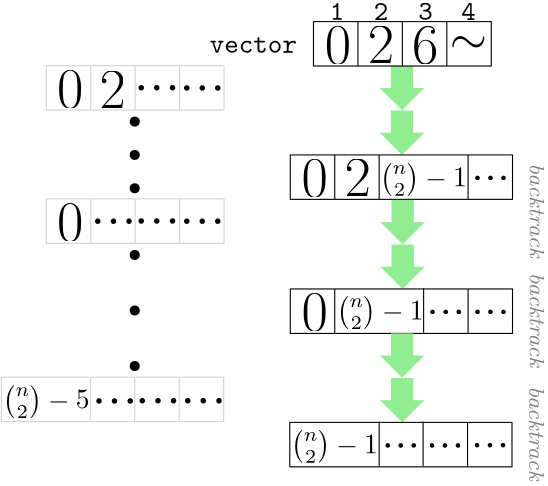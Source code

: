 <?xml version="1.0"?>
<!DOCTYPE ipe SYSTEM "ipe.dtd">
<ipe version="70206" creator="Ipe 7.2.7">
<info created="D:20191013175455" modified="D:20191013181710"/>
<ipestyle name="basic">
<symbol name="arrow/arc(spx)">
<path stroke="sym-stroke" fill="sym-stroke" pen="sym-pen">
0 0 m
-1 0.333 l
-1 -0.333 l
h
</path>
</symbol>
<symbol name="arrow/farc(spx)">
<path stroke="sym-stroke" fill="white" pen="sym-pen">
0 0 m
-1 0.333 l
-1 -0.333 l
h
</path>
</symbol>
<symbol name="arrow/ptarc(spx)">
<path stroke="sym-stroke" fill="sym-stroke" pen="sym-pen">
0 0 m
-1 0.333 l
-0.8 0 l
-1 -0.333 l
h
</path>
</symbol>
<symbol name="arrow/fptarc(spx)">
<path stroke="sym-stroke" fill="white" pen="sym-pen">
0 0 m
-1 0.333 l
-0.8 0 l
-1 -0.333 l
h
</path>
</symbol>
<symbol name="mark/circle(sx)" transformations="translations">
<path fill="sym-stroke">
0.6 0 0 0.6 0 0 e
0.4 0 0 0.4 0 0 e
</path>
</symbol>
<symbol name="mark/disk(sx)" transformations="translations">
<path fill="sym-stroke">
0.6 0 0 0.6 0 0 e
</path>
</symbol>
<symbol name="mark/fdisk(sfx)" transformations="translations">
<group>
<path fill="sym-fill">
0.5 0 0 0.5 0 0 e
</path>
<path fill="sym-stroke" fillrule="eofill">
0.6 0 0 0.6 0 0 e
0.4 0 0 0.4 0 0 e
</path>
</group>
</symbol>
<symbol name="mark/box(sx)" transformations="translations">
<path fill="sym-stroke" fillrule="eofill">
-0.6 -0.6 m
0.6 -0.6 l
0.6 0.6 l
-0.6 0.6 l
h
-0.4 -0.4 m
0.4 -0.4 l
0.4 0.4 l
-0.4 0.4 l
h
</path>
</symbol>
<symbol name="mark/square(sx)" transformations="translations">
<path fill="sym-stroke">
-0.6 -0.6 m
0.6 -0.6 l
0.6 0.6 l
-0.6 0.6 l
h
</path>
</symbol>
<symbol name="mark/fsquare(sfx)" transformations="translations">
<group>
<path fill="sym-fill">
-0.5 -0.5 m
0.5 -0.5 l
0.5 0.5 l
-0.5 0.5 l
h
</path>
<path fill="sym-stroke" fillrule="eofill">
-0.6 -0.6 m
0.6 -0.6 l
0.6 0.6 l
-0.6 0.6 l
h
-0.4 -0.4 m
0.4 -0.4 l
0.4 0.4 l
-0.4 0.4 l
h
</path>
</group>
</symbol>
<symbol name="mark/cross(sx)" transformations="translations">
<group>
<path fill="sym-stroke">
-0.43 -0.57 m
0.57 0.43 l
0.43 0.57 l
-0.57 -0.43 l
h
</path>
<path fill="sym-stroke">
-0.43 0.57 m
0.57 -0.43 l
0.43 -0.57 l
-0.57 0.43 l
h
</path>
</group>
</symbol>
<symbol name="arrow/fnormal(spx)">
<path stroke="sym-stroke" fill="white" pen="sym-pen">
0 0 m
-1 0.333 l
-1 -0.333 l
h
</path>
</symbol>
<symbol name="arrow/pointed(spx)">
<path stroke="sym-stroke" fill="sym-stroke" pen="sym-pen">
0 0 m
-1 0.333 l
-0.8 0 l
-1 -0.333 l
h
</path>
</symbol>
<symbol name="arrow/fpointed(spx)">
<path stroke="sym-stroke" fill="white" pen="sym-pen">
0 0 m
-1 0.333 l
-0.8 0 l
-1 -0.333 l
h
</path>
</symbol>
<symbol name="arrow/linear(spx)">
<path stroke="sym-stroke" pen="sym-pen">
-1 0.333 m
0 0 l
-1 -0.333 l
</path>
</symbol>
<symbol name="arrow/fdouble(spx)">
<path stroke="sym-stroke" fill="white" pen="sym-pen">
0 0 m
-1 0.333 l
-1 -0.333 l
h
-1 0 m
-2 0.333 l
-2 -0.333 l
h
</path>
</symbol>
<symbol name="arrow/double(spx)">
<path stroke="sym-stroke" fill="sym-stroke" pen="sym-pen">
0 0 m
-1 0.333 l
-1 -0.333 l
h
-1 0 m
-2 0.333 l
-2 -0.333 l
h
</path>
</symbol>
<pen name="heavier" value="0.8"/>
<pen name="fat" value="1.2"/>
<pen name="ultrafat" value="2"/>
<symbolsize name="large" value="5"/>
<symbolsize name="small" value="2"/>
<symbolsize name="tiny" value="1.1"/>
<arrowsize name="large" value="10"/>
<arrowsize name="small" value="5"/>
<arrowsize name="tiny" value="3"/>
<color name="red" value="1 0 0"/>
<color name="green" value="0 1 0"/>
<color name="blue" value="0 0 1"/>
<color name="yellow" value="1 1 0"/>
<color name="orange" value="1 0.647 0"/>
<color name="gold" value="1 0.843 0"/>
<color name="purple" value="0.627 0.125 0.941"/>
<color name="gray" value="0.745"/>
<color name="brown" value="0.647 0.165 0.165"/>
<color name="navy" value="0 0 0.502"/>
<color name="pink" value="1 0.753 0.796"/>
<color name="seagreen" value="0.18 0.545 0.341"/>
<color name="turquoise" value="0.251 0.878 0.816"/>
<color name="violet" value="0.933 0.51 0.933"/>
<color name="darkblue" value="0 0 0.545"/>
<color name="darkcyan" value="0 0.545 0.545"/>
<color name="darkgray" value="0.663"/>
<color name="darkgreen" value="0 0.392 0"/>
<color name="darkmagenta" value="0.545 0 0.545"/>
<color name="darkorange" value="1 0.549 0"/>
<color name="darkred" value="0.545 0 0"/>
<color name="lightblue" value="0.678 0.847 0.902"/>
<color name="lightcyan" value="0.878 1 1"/>
<color name="lightgray" value="0.827"/>
<color name="lightgreen" value="0.565 0.933 0.565"/>
<color name="lightyellow" value="1 1 0.878"/>
<dashstyle name="dashed" value="[4] 0"/>
<dashstyle name="dotted" value="[1 3] 0"/>
<dashstyle name="dash dotted" value="[4 2 1 2] 0"/>
<dashstyle name="dash dot dotted" value="[4 2 1 2 1 2] 0"/>
<textsize name="large" value="\large"/>
<textsize name="Large" value="\Large"/>
<textsize name="LARGE" value="\LARGE"/>
<textsize name="huge" value="\huge"/>
<textsize name="Huge" value="\Huge"/>
<textsize name="small" value="\small"/>
<textsize name="footnote" value="\footnotesize"/>
<textsize name="tiny" value="\tiny"/>
<textstyle name="center" begin="\begin{center}" end="\end{center}"/>
<textstyle name="itemize" begin="\begin{itemize}" end="\end{itemize}"/>
<textstyle name="item" begin="\begin{itemize}\item{}" end="\end{itemize}"/>
<gridsize name="4 pts" value="4"/>
<gridsize name="8 pts (~3 mm)" value="8"/>
<gridsize name="16 pts (~6 mm)" value="16"/>
<gridsize name="32 pts (~12 mm)" value="32"/>
<gridsize name="10 pts (~3.5 mm)" value="10"/>
<gridsize name="20 pts (~7 mm)" value="20"/>
<gridsize name="14 pts (~5 mm)" value="14"/>
<gridsize name="28 pts (~10 mm)" value="28"/>
<gridsize name="56 pts (~20 mm)" value="56"/>
<anglesize name="90 deg" value="90"/>
<anglesize name="60 deg" value="60"/>
<anglesize name="45 deg" value="45"/>
<anglesize name="30 deg" value="30"/>
<anglesize name="22.5 deg" value="22.5"/>
<opacity name="10%" value="0.1"/>
<opacity name="30%" value="0.3"/>
<opacity name="50%" value="0.5"/>
<opacity name="75%" value="0.75"/>
<tiling name="falling" angle="-60" step="4" width="1"/>
<tiling name="rising" angle="30" step="4" width="1"/>
</ipestyle>
<page>
<layer name="alpha"/>
<view layers="alpha" active="alpha"/>
<path layer="alpha" matrix="1 0 0 1 88.2175 0.0676108" fill="lightgreen">
148 752 m
148 744 l
144 744 l
152 736 l
160 744 l
156 744 l
156 752 l
148 752 l
</path>
<path matrix="1 0 0 1 88.2175 -15.9935" fill="lightgreen">
148 752 m
148 744 l
144 744 l
152 736 l
160 744 l
156 744 l
156 752 l
148 752 l
</path>
<path matrix="1 0 0 1 80.3501 0.00392806" stroke="black">
128 768 m
128 752 l
192 752 l
192 768 l
h
144 768 m
144 752 l
160 768 m
160 752 l
176 768 m
176 752 l
</path>
<text matrix="1 0 0 1 86.2101 16.6396" transformations="translations" pos="128 752" stroke="black" type="label" width="5.23" height="6.088" depth="0" valign="baseline">\texttt{1}</text>
<text matrix="1 0 0 1 70.0191 16.5843" transformations="translations" pos="160 752" stroke="black" type="label" width="5.23" height="6.088" depth="0" valign="baseline">\texttt{2}</text>
<text matrix="1 0 0 1 85.5311 16.6144" transformations="translations" pos="176 752" stroke="black" type="label" width="5.23" height="6.088" depth="0" valign="baseline">\texttt{4}</text>
<text matrix="1 0 0 1 86.0691 0.690328" transformations="translations" pos="160 768" stroke="black" type="label" width="5.23" height="6.088" depth="0" valign="baseline">\texttt{3}</text>
<text matrix="1 0 0 1 74.1031 -1.60217" transformations="translations" pos="96.9038 758.362" stroke="black" type="label" width="31.382" height="5.515" depth="0" valign="baseline">\texttt{vector}</text>
<text matrix="1 0 0 1 67.8941 0.970128" transformations="translations" pos="160 752" stroke="black" type="label" width="9.476" height="13.319" depth="0" valign="baseline" size="huge" style="math">2</text>
<text matrix="1 0 0 1 83.8181 0.832728" transformations="translations" pos="160 752" stroke="black" type="label" width="9.476" height="13.319" depth="0" valign="baseline" size="huge" style="math">6</text>
<text matrix="1 0 0 1 97.4087 4.40186" transformations="translations" pos="160 752" stroke="black" type="label" width="13.39" height="6.316" depth="0" valign="baseline" size="LARGE" style="math">\sim</text>
<text matrix="1 0 0 1 52.3681 0.792128" transformations="translations" pos="160 752" stroke="black" type="label" width="9.476" height="13.319" depth="0" valign="baseline" size="huge" style="math">0</text>
<text matrix="1 0 0 1 59.5375 -46.8573" transformations="translations" pos="160 752" stroke="black" type="label" width="9.476" height="13.319" depth="0" valign="baseline" size="huge" style="math">2</text>
<text matrix="1 0 0 1 72.3041 -43.2882" transformations="translations" pos="160 752" stroke="black" type="label" width="31.215" height="8.465" depth="3.49" valign="baseline" style="math">{n \choose 2} - 1</text>
<text matrix="1 0 0 1 105.065 -41.0704" transformations="translations" pos="160 752" stroke="black" type="label" width="14.047" height="1.674" depth="0" valign="baseline" size="LARGE" style="math">...</text>
<text matrix="1 0 0 1 44.0115 -47.0353" transformations="translations" pos="160 752" stroke="black" type="label" width="9.476" height="13.319" depth="0" valign="baseline" size="huge" style="math">0</text>
<path matrix="1 0 0 1 -8 0" stroke="black">
208 720 m
208 704 l
288 704 l
288 720 l
h
</path>
<path matrix="1 0 0 1 -8 0" stroke="black">
224 720 m
224 704 l
</path>
<path matrix="1 0 0 1 -8 0" stroke="black">
240 720 m
240 704 l
</path>
<path matrix="1 0 0 1 -8 0" stroke="black">
272 720 m
272 704 l
</path>
<path matrix="1 0 0 1 -15.848 -15.8558" stroke="lightgray">
128 768 m
128 752 l
192 752 l
192 768 l
h
144 768 m
144 752 l
160 768 m
160 752 l
176 768 m
176 752 l
</path>
<text matrix="1 0 0 1 -12.0245 -15.0068" transformations="translations" pos="128 752" stroke="black" type="label" width="9.476" height="13.319" depth="0" valign="baseline" size="huge">0</text>
<text matrix="1 0 0 1 -28.6906 -15.1498" transformations="translations" pos="160 752" stroke="black" type="label" width="9.476" height="13.319" depth="0" valign="baseline" size="huge" style="math">2</text>
<text matrix="1 0 0 1 -16.4659 -8.84119" transformations="translations" pos="160 752" stroke="black" type="label" width="16.86" height="2.009" depth="0" valign="baseline" size="huge" style="math">...</text>
<text matrix="1 0 0 1 -0.102638 -8.86581" transformations="translations" pos="160 752" stroke="black" type="label" width="16.86" height="2.009" depth="0" valign="baseline" size="huge" style="math">...</text>
<path matrix="1 0 0 1 88.4498 -48.1883" fill="lightgreen">
148 752 m
148 744 l
144 744 l
152 736 l
160 744 l
156 744 l
156 752 l
148 752 l
</path>
<path matrix="1 0 0 1 88.4498 -64.2494" fill="lightgreen">
148 752 m
148 744 l
144 744 l
152 736 l
160 744 l
156 744 l
156 752 l
148 752 l
</path>
<text matrix="1 0 0 1 56.728 -91.2272" transformations="translations" pos="160 752" stroke="black" type="label" width="31.215" height="8.465" depth="3.49" valign="baseline" style="math">{n \choose 2} - 1</text>
<text matrix="1 0 0 1 105.065 -89.3262" transformations="translations" pos="160 752" stroke="black" type="label" width="14.047" height="1.674" depth="0" valign="baseline" size="LARGE" style="math">...</text>
<text matrix="1 0 0 1 44.0111 -95.2911" transformations="translations" pos="160 752" stroke="black" type="label" width="9.476" height="13.319" depth="0" valign="baseline" size="huge" style="math">0</text>
<path matrix="1 0 0 1 -8.00044 -48.2558" stroke="black">
208 720 m
208 704 l
288 704 l
288 720 l
h
</path>
<path matrix="1 0 0 1 -8.00044 -48.2558" stroke="black">
224 720 m
224 704 l
</path>
<path matrix="1 0 0 1 -8.00044 -48.2558" stroke="black">
272 720 m
272 704 l
</path>
<path stroke="black">
248 672 m
248 656 l
</path>
<text matrix="1 0 0 1 88.9003 -89.3641" transformations="translations" pos="160 752" stroke="black" type="label" width="14.047" height="1.674" depth="0" valign="baseline" size="LARGE" style="math">...</text>
<path matrix="1 0 0 1 -15.8477 -63.8103" stroke="lightgray">
128 768 m
128 752 l
192 752 l
192 768 l
h
144 768 m
144 752 l
160 768 m
160 752 l
176 768 m
176 752 l
</path>
<text matrix="1 0 0 1 -12.0242 -62.9613" transformations="translations" pos="128 752" stroke="black" type="label" width="9.476" height="13.319" depth="0" valign="baseline" size="huge">0</text>
<text matrix="1 0 0 1 -32.0645 -56.856" transformations="translations" pos="160 752" stroke="black" type="label" width="16.86" height="2.009" depth="0" valign="baseline" size="huge" style="math">...</text>
<text matrix="1 0 0 1 -16.4656 -56.7957" transformations="translations" pos="160 752" stroke="black" type="label" width="16.86" height="2.009" depth="0" valign="baseline" size="huge" style="math">...</text>
<text matrix="1 0 0 1 -0.102379 -56.8204" transformations="translations" pos="160 752" stroke="black" type="label" width="16.86" height="2.009" depth="0" valign="baseline" size="huge" style="math">...</text>
<path matrix="1 0 0 1 88.2656 -96.2208" fill="lightgreen">
148 752 m
148 744 l
144 744 l
152 736 l
160 744 l
156 744 l
156 752 l
148 752 l
</path>
<path matrix="1 0 0 1 88.2656 -112.282" fill="lightgreen">
148 752 m
148 744 l
144 744 l
152 736 l
160 744 l
156 744 l
156 752 l
148 752 l
</path>
<text matrix="1 0 0 1 40.2707 -139.357" transformations="translations" pos="160 752" stroke="black" type="label" width="31.215" height="8.465" depth="3.49" valign="baseline" style="math">{n \choose 2} - 1</text>
<text matrix="1 0 0 1 104.881 -137.359" transformations="translations" pos="160 752" stroke="black" type="label" width="14.047" height="1.674" depth="0" valign="baseline" size="LARGE" style="math">...</text>
<path matrix="1 0 0 1 -8.1846 -96.2883" stroke="black">
208 720 m
208 704 l
288 704 l
288 720 l
h
</path>
<path matrix="1 0 0 1 -8.1846 -96.2883" stroke="black">
272 720 m
272 704 l
</path>
<path matrix="1 0 0 1 -0.184157 -48.0325" stroke="black">
248 672 m
248 656 l
</path>
<text matrix="1 0 0 1 88.7161 -137.397" transformations="translations" pos="160 752" stroke="black" type="label" width="14.047" height="1.674" depth="0" valign="baseline" size="LARGE" style="math">...</text>
<path stroke="black">
232 624 m
232 608 l
</path>
<text matrix="1 0 0 1 72.7161 -137.397" transformations="translations" pos="160 752" stroke="black" type="label" width="14.047" height="1.674" depth="0" valign="baseline" size="LARGE" style="math">...</text>
<text matrix="1 0 0 1 -31.672 -121.549" transformations="translations" pos="160 752" stroke="black" type="label" width="16.86" height="2.009" depth="0" valign="baseline" size="huge" style="math">...</text>
<text matrix="1 0 0 1 -16.0731 -121.489" transformations="translations" pos="160 752" stroke="black" type="label" width="16.86" height="2.009" depth="0" valign="baseline" size="huge" style="math">...</text>
<text matrix="1 0 0 1 0.290097 -121.513" transformations="translations" pos="160 752" stroke="black" type="label" width="16.86" height="2.009" depth="0" valign="baseline" size="huge" style="math">...</text>
<text matrix="1 0 0 1 -63.5037 -123.307" transformations="translations" pos="160 752" stroke="black" type="label" width="31.215" height="8.465" depth="3.49" valign="baseline" style="math">{n \choose 2} - 5</text>
<path stroke="lightgray">
96 640 m
96 624 l
176 624 l
176 640 l
h
</path>
<path stroke="lightgray">
128 640 m
128 624 l
</path>
<path stroke="lightgray">
144 640 m
144 624 l
</path>
<path stroke="lightgray">
160 640 m
160 624 l
</path>
<use name="mark/disk(sx)" pos="144 732" size="normal" stroke="black"/>
<use name="mark/disk(sx)" pos="144 720" size="normal" stroke="black"/>
<use name="mark/disk(sx)" pos="144 708" size="normal" stroke="black"/>
<use name="mark/disk(sx)" pos="144 684" size="normal" stroke="black"/>
<use name="mark/disk(sx)" pos="144 664" size="normal" stroke="black"/>
<use name="mark/disk(sx)" pos="144 644" size="normal" stroke="black"/>
<text matrix="-0.00054603 -1 1 -0.00054603 -397.741 1017.36" transformations="rigid" pos="300 684" stroke="black" type="label" width="34.854" height="5.535" depth="0" valign="baseline" size="footnote" opacity="50%">\emph{backtrack}</text>
<text matrix="-0.00054603 -1 1 -0.00054603 -397.741 977.921" transformations="rigid" pos="300 684" stroke="black" type="label" width="34.854" height="5.535" depth="0" valign="baseline" size="footnote" opacity="50%">\emph{backtrack}</text>
<text matrix="-0.00054603 -1 1 -0.00054603 -397.892 937.097" transformations="rigid" pos="300 684" stroke="black" type="label" width="34.854" height="5.535" depth="0" valign="baseline" size="footnote" opacity="50%">\emph{backtrack}</text>
</page>
</ipe>
